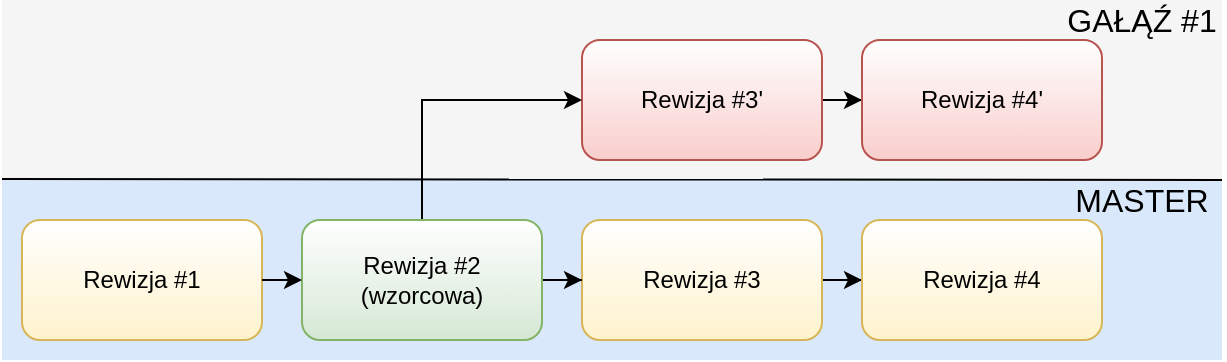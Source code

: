 <mxfile version="12.3.9" type="device" pages="1"><diagram id="_9DR1dxpMi5yAIWworf-" name="Page-1"><mxGraphModel dx="1422" dy="755" grid="1" gridSize="10" guides="1" tooltips="1" connect="1" arrows="1" fold="1" page="1" pageScale="1" pageWidth="612" pageHeight="181" math="0" shadow="0"><root><mxCell id="0"/><mxCell id="1" parent="0"/><mxCell id="2pT50x_oXb-UXCuljDYn-13" value="" style="rounded=0;whiteSpace=wrap;html=1;fillColor=#dae8fc;strokeColor=none;" parent="1" vertex="1"><mxGeometry y="90" width="610" height="90" as="geometry"/></mxCell><mxCell id="2pT50x_oXb-UXCuljDYn-12" value="" style="rounded=0;whiteSpace=wrap;html=1;strokeColor=none;fillColor=#f5f5f5;fontColor=#333333;" parent="1" vertex="1"><mxGeometry width="610" height="90" as="geometry"/></mxCell><mxCell id="2pT50x_oXb-UXCuljDYn-4" value="Rewizja #1" style="rounded=1;whiteSpace=wrap;html=1;fillColor=#fff2cc;strokeColor=#d6b656;gradientColor=#ffffff;gradientDirection=north;" parent="1" vertex="1"><mxGeometry x="10" y="110" width="120" height="60" as="geometry"/></mxCell><mxCell id="2pT50x_oXb-UXCuljDYn-19" style="edgeStyle=orthogonalEdgeStyle;rounded=0;orthogonalLoop=1;jettySize=auto;html=1;exitX=1;exitY=0.5;exitDx=0;exitDy=0;" parent="1" source="2pT50x_oXb-UXCuljDYn-5" target="2pT50x_oXb-UXCuljDYn-16" edge="1"><mxGeometry relative="1" as="geometry"/></mxCell><mxCell id="2pT50x_oXb-UXCuljDYn-5" value="Rewizja #3'" style="rounded=1;whiteSpace=wrap;html=1;fillColor=#f8cecc;strokeColor=#b85450;gradientColor=#ffffff;gradientDirection=north;" parent="1" vertex="1"><mxGeometry x="290" y="20" width="120" height="60" as="geometry"/></mxCell><mxCell id="2pT50x_oXb-UXCuljDYn-18" style="edgeStyle=orthogonalEdgeStyle;rounded=0;orthogonalLoop=1;jettySize=auto;html=1;exitX=1;exitY=0.5;exitDx=0;exitDy=0;" parent="1" source="2pT50x_oXb-UXCuljDYn-6" target="2pT50x_oXb-UXCuljDYn-17" edge="1"><mxGeometry relative="1" as="geometry"/></mxCell><mxCell id="2pT50x_oXb-UXCuljDYn-6" value="Rewizja #3" style="rounded=1;whiteSpace=wrap;html=1;fillColor=#fff2cc;strokeColor=#d6b656;gradientColor=#ffffff;gradientDirection=north;" parent="1" vertex="1"><mxGeometry x="290" y="110" width="120" height="60" as="geometry"/></mxCell><mxCell id="2pT50x_oXb-UXCuljDYn-9" style="edgeStyle=orthogonalEdgeStyle;rounded=0;orthogonalLoop=1;jettySize=auto;html=1;" parent="1" source="2pT50x_oXb-UXCuljDYn-7" target="2pT50x_oXb-UXCuljDYn-6" edge="1"><mxGeometry relative="1" as="geometry"/></mxCell><mxCell id="2pT50x_oXb-UXCuljDYn-10" style="edgeStyle=orthogonalEdgeStyle;rounded=0;orthogonalLoop=1;jettySize=auto;html=1;entryX=0;entryY=0.5;entryDx=0;entryDy=0;" parent="1" source="2pT50x_oXb-UXCuljDYn-7" target="2pT50x_oXb-UXCuljDYn-5" edge="1"><mxGeometry relative="1" as="geometry"><Array as="points"><mxPoint x="210" y="50"/></Array></mxGeometry></mxCell><mxCell id="2pT50x_oXb-UXCuljDYn-7" value="&lt;div&gt;Rewizja #2&lt;/div&gt;(wzorcowa)" style="rounded=1;whiteSpace=wrap;html=1;fillColor=#d5e8d4;strokeColor=#82b366;gradientColor=#ffffff;gradientDirection=north;" parent="1" vertex="1"><mxGeometry x="150" y="110" width="120" height="60" as="geometry"/></mxCell><mxCell id="2pT50x_oXb-UXCuljDYn-8" value="" style="endArrow=classic;html=1;exitX=1;exitY=0.5;exitDx=0;exitDy=0;" parent="1" source="2pT50x_oXb-UXCuljDYn-4" target="2pT50x_oXb-UXCuljDYn-7" edge="1"><mxGeometry width="50" height="50" relative="1" as="geometry"><mxPoint x="10" y="240" as="sourcePoint"/><mxPoint x="60" y="190" as="targetPoint"/></mxGeometry></mxCell><mxCell id="2pT50x_oXb-UXCuljDYn-11" value="" style="endArrow=none;html=1;" parent="1" edge="1"><mxGeometry width="50" height="50" relative="1" as="geometry"><mxPoint y="89.5" as="sourcePoint"/><mxPoint x="610" y="90" as="targetPoint"/></mxGeometry></mxCell><mxCell id="2pT50x_oXb-UXCuljDYn-14" value="&lt;font style=&quot;font-size: 16px&quot;&gt;MASTER&lt;/font&gt;" style="text;html=1;strokeColor=none;fillColor=none;align=center;verticalAlign=middle;whiteSpace=wrap;rounded=0;" parent="1" vertex="1"><mxGeometry x="550" y="90" width="40" height="20" as="geometry"/></mxCell><mxCell id="2pT50x_oXb-UXCuljDYn-15" value="&lt;font style=&quot;font-size: 16px&quot;&gt;GAŁĄŹ #1&lt;/font&gt;" style="text;html=1;strokeColor=none;fillColor=none;align=center;verticalAlign=middle;whiteSpace=wrap;rounded=0;" parent="1" vertex="1"><mxGeometry x="530" width="80" height="20" as="geometry"/></mxCell><mxCell id="2pT50x_oXb-UXCuljDYn-16" value="Rewizja #4'" style="rounded=1;whiteSpace=wrap;html=1;fillColor=#f8cecc;strokeColor=#b85450;gradientColor=#ffffff;gradientDirection=north;" parent="1" vertex="1"><mxGeometry x="430" y="20" width="120" height="60" as="geometry"/></mxCell><mxCell id="2pT50x_oXb-UXCuljDYn-17" value="Rewizja #4" style="rounded=1;whiteSpace=wrap;html=1;fillColor=#fff2cc;strokeColor=#d6b656;gradientColor=#ffffff;gradientDirection=north;" parent="1" vertex="1"><mxGeometry x="430" y="110" width="120" height="60" as="geometry"/></mxCell></root></mxGraphModel></diagram></mxfile>